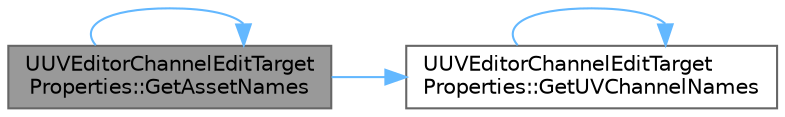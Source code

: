 digraph "UUVEditorChannelEditTargetProperties::GetAssetNames"
{
 // INTERACTIVE_SVG=YES
 // LATEX_PDF_SIZE
  bgcolor="transparent";
  edge [fontname=Helvetica,fontsize=10,labelfontname=Helvetica,labelfontsize=10];
  node [fontname=Helvetica,fontsize=10,shape=box,height=0.2,width=0.4];
  rankdir="LR";
  Node1 [id="Node000001",label="UUVEditorChannelEditTarget\lProperties::GetAssetNames",height=0.2,width=0.4,color="gray40", fillcolor="grey60", style="filled", fontcolor="black",tooltip=" "];
  Node1 -> Node1 [id="edge1_Node000001_Node000001",color="steelblue1",style="solid",tooltip=" "];
  Node1 -> Node2 [id="edge2_Node000001_Node000002",color="steelblue1",style="solid",tooltip=" "];
  Node2 [id="Node000002",label="UUVEditorChannelEditTarget\lProperties::GetUVChannelNames",height=0.2,width=0.4,color="grey40", fillcolor="white", style="filled",URL="$d5/d53/classUUVEditorChannelEditTargetProperties.html#a88f2faeaa25d587e3e390ecbb56bbed9",tooltip=" "];
  Node2 -> Node2 [id="edge3_Node000002_Node000002",color="steelblue1",style="solid",tooltip=" "];
}
